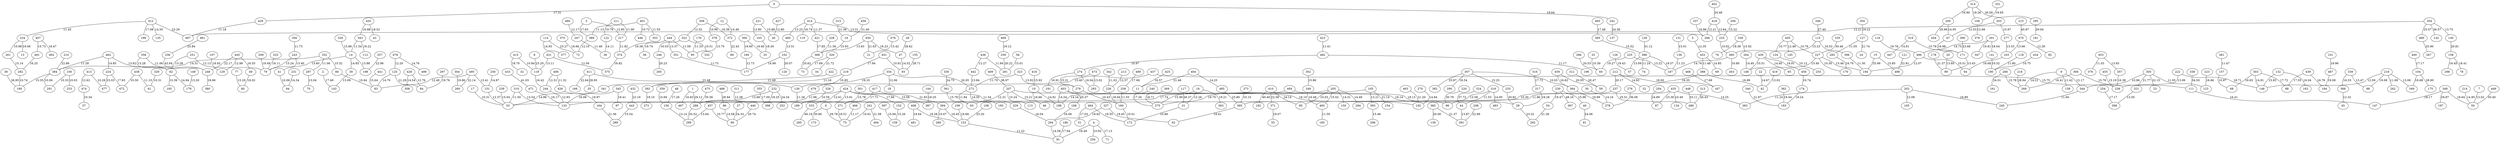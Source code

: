 graph G{
0--429 [label=17.31];
0--242 [label=19.64];
1--467 [label=16.83];
1--288 [label=29.12];
2--143 [label=17.49];
3--217 [label=12.85];
3--389 [label=17.63];
4--256 [label=10.92];
4--71 [label=17.13];
4--91 [label=18.49];
5--452 [label=12.35];
6--75 [label=29.78];
6--173 [label=30.80];
7--50 [label=13.02];
8--119 [label=23.20];
9--138 [label=11.42];
9--344 [label=12.17];
9--269 [label=14.21];
400--104 [label=17.17];
401--446 [label=10.72];
401--389 [label=11.13];
401--353 [label=11.55];
402--418 [label=24.48];
403--188 [label=14.54];
403--29 [label=19.14];
403--168 [label=20.37];
404--485 [label=14.25];
404--11 [label=21.46];
405--124 [label=10.77];
405--227 [label=10.79];
405--145 [label=12.46];
406--426 [label=11.32];
406--244 [label=12.51];
407--491 [label=15.73];
407--492 [label=18.47];
408--153 [label=19.28];
408--481 [label=19.64];
409--207 [label=38.97];
410--371 [label=22.58];
410--85 [label=24.14];
410--182 [label=40.40];
411--166 [label=22.64];
411--130 [label=23.48];
411--35 [label=28.95];
412--234 [label=11.45];
412--135 [label=14.50];
412--199 [label=17.08];
412--497 [label=23.29];
413--477 [label=10.29];
413--474 [label=12.62];
414--421 [label=11.37];
414--460 [label=13.23];
414--268 [label=13.31];
414--110 [label=16.74];
415--119 [label=10.84];
415--32 [label=18.70];
416--10 [label=15.92];
417--271 [label=17.71];
417--394 [label=21.83];
418--268 [label=12.21];
418--233 [label=13.64];
419--42 [label=13.02];
420--343 [label=16.88];
420--43 [label=18.52];
421--368 [label=17.85];
300--25 [label=19.40];
300--169 [label=19.60];
422--392 [label=11.49];
301--271 [label=15.78];
423--482 [label=11.41];
302--249 [label=15.86];
424--229 [label=11.54];
424--288 [label=11.96];
424--189 [label=12.61];
424--333 [label=13.91];
424--387 [label=15.56];
424--152 [label=17.94];
303--146 [label=14.91];
303--68 [label=16.65];
303--88 [label=17.72];
425--11 [label=16.57];
304--260 [label=19.86];
305--344 [label=10.86];
305--123 [label=11.05];
305--321 [label=21.77];
305--23 [label=32.15];
426--164 [label=19.97];
427--26 [label=12.80];
306--238 [label=15.76];
306--269 [label=16.41];
307--364 [label=10.03];
307--235 [label=15.25];
307--290 [label=18.54];
307--382 [label=25.87];
428--84 [label=12.76];
428--308 [label=14.54];
429--497 [label=11.18];
309--322 [label=12.52];
309--372 [label=16.38];
430--148 [label=10.51];
430--65 [label=14.40];
430--456 [label=19.91];
310--53 [label=11.50];
310--133 [label=13.54];
431--375 [label=12.56];
431--119 [label=13.11];
311--440 [label=12.38];
432--443 [label=22.19];
312--59 [label=20.47];
433--471 [label=41.03];
434--190 [label=10.75];
313--486 [label=26.43];
435--134 [label=10.49];
435--53 [label=11.86];
435--383 [label=14.25];
435--87 [label=23.36];
314--200 [label=16.90];
314--106 [label=18.26];
314--295 [label=26.59];
436--281 [label=11.94];
436--442 [label=12.27];
315--19 [label=21.36];
437--341 [label=15.40];
437--111 [label=15.75];
316--317 [label=17.72];
438--472 [label=10.50];
438--61 [label=11.10];
317--29 [label=18.28];
318--44 [label=11.53];
318--96 [label=13.58];
318--483 [label=14.00];
439--184 [label=16.78];
439--88 [label=17.55];
319--447 [label=14.91];
319--171 [label=15.78];
440--90 [label=20.74];
441--83 [label=15.64];
320--73 [label=17.69];
320--34 [label=21.72];
442--273 [label=13.84];
321--399 [label=13.50];
200--67 [label=14.95];
200--454 [label=29.98];
322--332 [label=10.51];
322--246 [label=16.03];
201--496 [label=14.75];
201--141 [label=18.04];
201--347 [label=19.81];
443--289 [label=15.54];
202--383 [label=11.24];
202--165 [label=12.08];
202--245 [label=16.89];
444--95 [label=11.59];
444--351 [label=13.37];
444--374 [label=16.38];
444--56 [label=19.74];
323--273 [label=11.70];
323--279 [label=13.92];
203--67 [label=12.53];
203--277 [label=15.97];
445--129 [label=12.99];
445--49 [label=16.55];
445--248 [label=22.17];
324--44 [label=37.72];
325--79 [label=18.11];
204--87 [label=24.89];
205--85 [label=10.03];
205--284 [label=14.49];
205--150 [label=14.51];
205--493 [label=15.52];
205--275 [label=19.70];
326--189 [label=10.59];
206--233 [label=15.22];
327--294 [label=18.62];
327--92 [label=19.45];
448--486 [label=33.11];
207--63 [label=12.31];
207--188 [label=15.21];
207--113 [label=15.24];
207--192 [label=18.10];
328--14 [label=15.86];
449--50 [label=30.40];
329--61 [label=10.31];
208--391 [label=22.69];
209--79 [label=19.49];
450--368 [label=13.63];
450--47 [label=18.23];
450--21 [label=21.63];
451--93 [label=10.91];
451--219 [label=17.94];
330--361 [label=24.75];
452--388 [label=11.46];
452--69 [label=14.85];
331--106 [label=19.65];
210--384 [label=22.86];
211--122 [label=10.79];
211--217 [label=11.90];
453--376 [label=11.03];
453--357 [label=13.65];
333--285 [label=46.19];
212--52 [label=14.92];
212--167 [label=18.00];
212--237 [label=20.17];
334--18 [label=12.06];
334--479 [label=19.33];
334--273 [label=20.05];
213--226 [label=12.57];
455--238 [label=15.19];
456--174 [label=10.74];
214--50 [label=14.95];
335--227 [label=30.46];
457--90 [label=10.77];
457--299 [label=13.64];
336--264 [label=15.92];
336--76 [label=18.38];
215--470 [label=45.97];
216--262 [label=11.69];
216--146 [label=12.09];
216--349 [label=13.08];
216--98 [label=19.08];
337--268 [label=16.86];
458--19 [label=21.40];
217--374 [label=11.82];
459--364 [label=16.62];
459--59 [label=20.05];
338--111 [label=34.50];
339--98 [label=13.47];
339--366 [label=16.53];
218--269 [label=28.94];
219--130 [label=10.85];
219--392 [label=11.16];
460--102 [label=13.51];
340--183 [label=21.97];
461--236 [label=25.84];
462--384 [label=11.28];
462--62 [label=13.62];
462--224 [label=14.85];
341--53 [label=14.96];
220--96 [label=30.79];
100--253 [label=10.03];
100--291 [label=10.33];
342--226 [label=11.02];
221--103 [label=13.90];
221--26 [label=15.88];
463--192 [label=21.20];
343--14 [label=11.54];
343--112 [label=19.22];
222--238 [label=13.99];
222--146 [label=18.71];
464--51 [label=17.03];
464--172 [label=19.55];
101--487 [label=19.96];
344--245 [label=11.60];
102--177 [label=14.99];
102--120 [label=20.07];
223--123 [label=16.66];
465--385 [label=17.48];
466--75 [label=11.17];
103--25 [label=18.30];
224--472 [label=17.93];
224--477 [label=23.03];
345--133 [label=16.06];
345--97 [label=18.41];
225--187 [label=13.22];
225--60 [label=19.27];
104--349 [label=18.68];
104--175 [label=28.90];
346--115 [label=27.40];
226--160 [label=18.04];
105--393 [label=13.21];
105--133 [label=17.74];
105--154 [label=21.14];
468--167 [label=17.69];
227--170 [label=10.30];
227--148 [label=15.40];
227--194 [label=15.46];
106--379 [label=12.68];
348--147 [label=18.17];
348--50 [label=19.64];
348--197 [label=29.87];
469--259 [label=19.12];
228--368 [label=11.56];
107--129 [label=18.93];
229--294 [label=16.04];
108--153 [label=23.20];
109--153 [label=19.68];
470--82 [label=12.30];
470--163 [label=13.66];
471--133 [label=16.17];
350--127 [label=19.22];
351--177 [label=11.73];
230--40 [label=15.96];
230--54 [label=19.47];
230--367 [label=48.16];
352--287 [label=11.06];
352--384 [label=14.31];
352--66 [label=15.32];
473--293 [label=13.02];
473--279 [label=15.31];
231--94 [label=14.34];
474--37 [label=10.34];
232--288 [label=13.66];
232--398 [label=18.25];
232--252 [label=24.34];
111--147 [label=16.41];
233--360 [label=10.62];
354--497 [label=12.21];
354--140 [label=13.73];
354--490 [label=25.07];
354--142 [label=36.57];
475--288 [label=35.56];
234--261 [label=10.98];
234--13 [label=19.06];
476--21 [label=13.42];
355--398 [label=17.00];
356--243 [label=11.73];
114--377 [label=14.93];
114--72 [label=23.27];
235--29 [label=20.92];
478--125 [label=12.20];
478--499 [label=14.76];
357--238 [label=16.38];
115--360 [label=15.23];
115--396 [label=16.53];
236--248 [label=43.94];
237--395 [label=10.30];
237--486 [label=25.51];
358--248 [label=11.06];
358--62 [label=13.28];
116--496 [label=19.78];
359--156 [label=10.69];
117--31 [label=26.37];
118--190 [label=11.80];
239--53 [label=15.04];
119--244 [label=16.42];
10--188 [label=14.81];
10--46 [label=16.66];
12--378 [label=10.96];
12--372 [label=14.46];
14--79 [label=13.60];
14--198 [label=13.88];
14--39 [label=14.85];
15--498 [label=15.85];
15--194 [label=25.99];
16--31 [label=12.26];
16--275 [label=15.90];
16--363 [label=19.21];
17--53 [label=10.31];
19--368 [label=15.93];
480--247 [label=12.17];
360--263 [label=10.80];
360--187 [label=14.76];
482--274 [label=10.97];
482--196 [label=11.17];
361--63 [label=15.79];
240--275 [label=17.34];
241--75 [label=10.61];
241--494 [label=21.58];
362--183 [label=19.44];
484--188 [label=14.16];
484--96 [label=18.13];
242--137 [label=24.38];
121--498 [label=22.81];
364--278 [label=19.99];
122--36 [label=14.11];
243--41 [label=13.40];
243--79 [label=15.24];
485--395 [label=23.80];
244--133 [label=12.93];
365--139 [label=20.06];
365--391 [label=21.37];
124--255 [label=10.13];
366--45 [label=12.32];
487--184 [label=19.08];
125--83 [label=14.70];
125--84 [label=21.29];
246--265 [label=20.23];
488--86 [label=28.94];
247--36 [label=11.46];
368--73 [label=20.62];
489--258 [label=17.66];
126--57 [label=19.43];
127--283 [label=11.05];
127--24 [label=21.74];
248--380 [label=18.96];
369--275 [label=18.71];
249--493 [label=16.48];
128--386 [label=31.12];
20--99 [label=13.60];
22--42 [label=14.67];
27--90 [label=24.33];
28--47 [label=28.62];
29--292 [label=23.32];
490--267 [label=25.90];
491--282 [label=16.25];
370--72 [label=18.66];
250--151 [label=14.97];
371--55 [label=19.07];
130--189 [label=11.26];
493--185 [label=11.50];
251--79 [label=12.13];
251--62 [label=13.28];
372--89 [label=22.43];
373--395 [label=10.15];
131--136 [label=15.01];
374--375 [label=16.82];
495--83 [label=12.49];
495--151 [label=13.41];
495--260 [label=22.14];
132--146 [label=15.93];
132--162 [label=16.04];
496--64 [label=10.51];
496--194 [label=12.07];
254--399 [label=17.17];
378--95 [label=13.70];
136--187 [label=11.23];
257--198 [label=22.96];
258--160 [label=11.03];
259--281 [label=20.22];
30--278 [label=14.16];
31--172 [label=10.89];
33--60 [label=10.39];
38--180 [label=26.95];
39--143 [label=13.09];
381--157 [label=11.47];
261--282 [label=15.14];
140--158 [label=20.81];
141--190 [label=10.52];
384--291 [label=10.06];
384--180 [label=15.35];
264--148 [label=14.40];
385--386 [label=15.52];
386--74 [label=11.24];
386--57 [label=13.09];
386--187 [label=18.57];
144--387 [label=19.25];
266--269 [label=15.78];
266--161 [label=24.01];
388--52 [label=16.35];
388--42 [label=16.89];
389--72 [label=12.10];
149--179 [label=13.20];
40--81 [label=24.06];
41--94 [label=10.06];
44--391 [label=13.87];
47--93 [label=14.32];
48--156 [label=17.26];
49--80 [label=19.02];
390--171 [label=23.68];
270--192 [label=14.84];
392--272 [label=19.10];
271--75 [label=16.51];
151--53 [label=12.37];
393--296 [label=15.46];
394--280 [label=10.67];
394--153 [label=16.45];
273--63 [label=11.84];
273--193 [label=14.35];
152--159 [label=15.26];
395--92 [label=18.41];
274--293 [label=16.04];
274--191 [label=16.91];
153--91 [label=11.22];
396--194 [label=11.30];
397--159 [label=15.66];
155--93 [label=28.71];
276--278 [label=36.06];
156--299 [label=13.14];
277--163 [label=13.33];
157--68 [label=10.97];
279--160 [label=10.43];
158--298 [label=16.45];
158--78 [label=18.41];
54--292 [label=21.36];
58--281 [label=15.01];
160--172 [label=10.01];
282--180 [label=10.74];
283--170 [label=24.70];
163--64 [label=16.68];
164--289 [label=21.36];
286--60 [label=20.53];
287--70 [label=13.04];
288--299 [label=20.52];
168--294 [label=16.06];
169--177 [label=12.73];
62--179 [label=14.94];
62--195 [label=15.39];
66--83 [label=10.64];
67--171 [label=16.98];
171--99 [label=13.43];
294--91 [label=14.58];
174--183 [label=16.24];
295--181 [label=29.04];
176--95 [label=11.33];
297--84 [label=19.76];
178--99 [label=21.37];
77--80 [label=15.29];
186--91 [label=17.64];
86--90 [label=14.58];
}